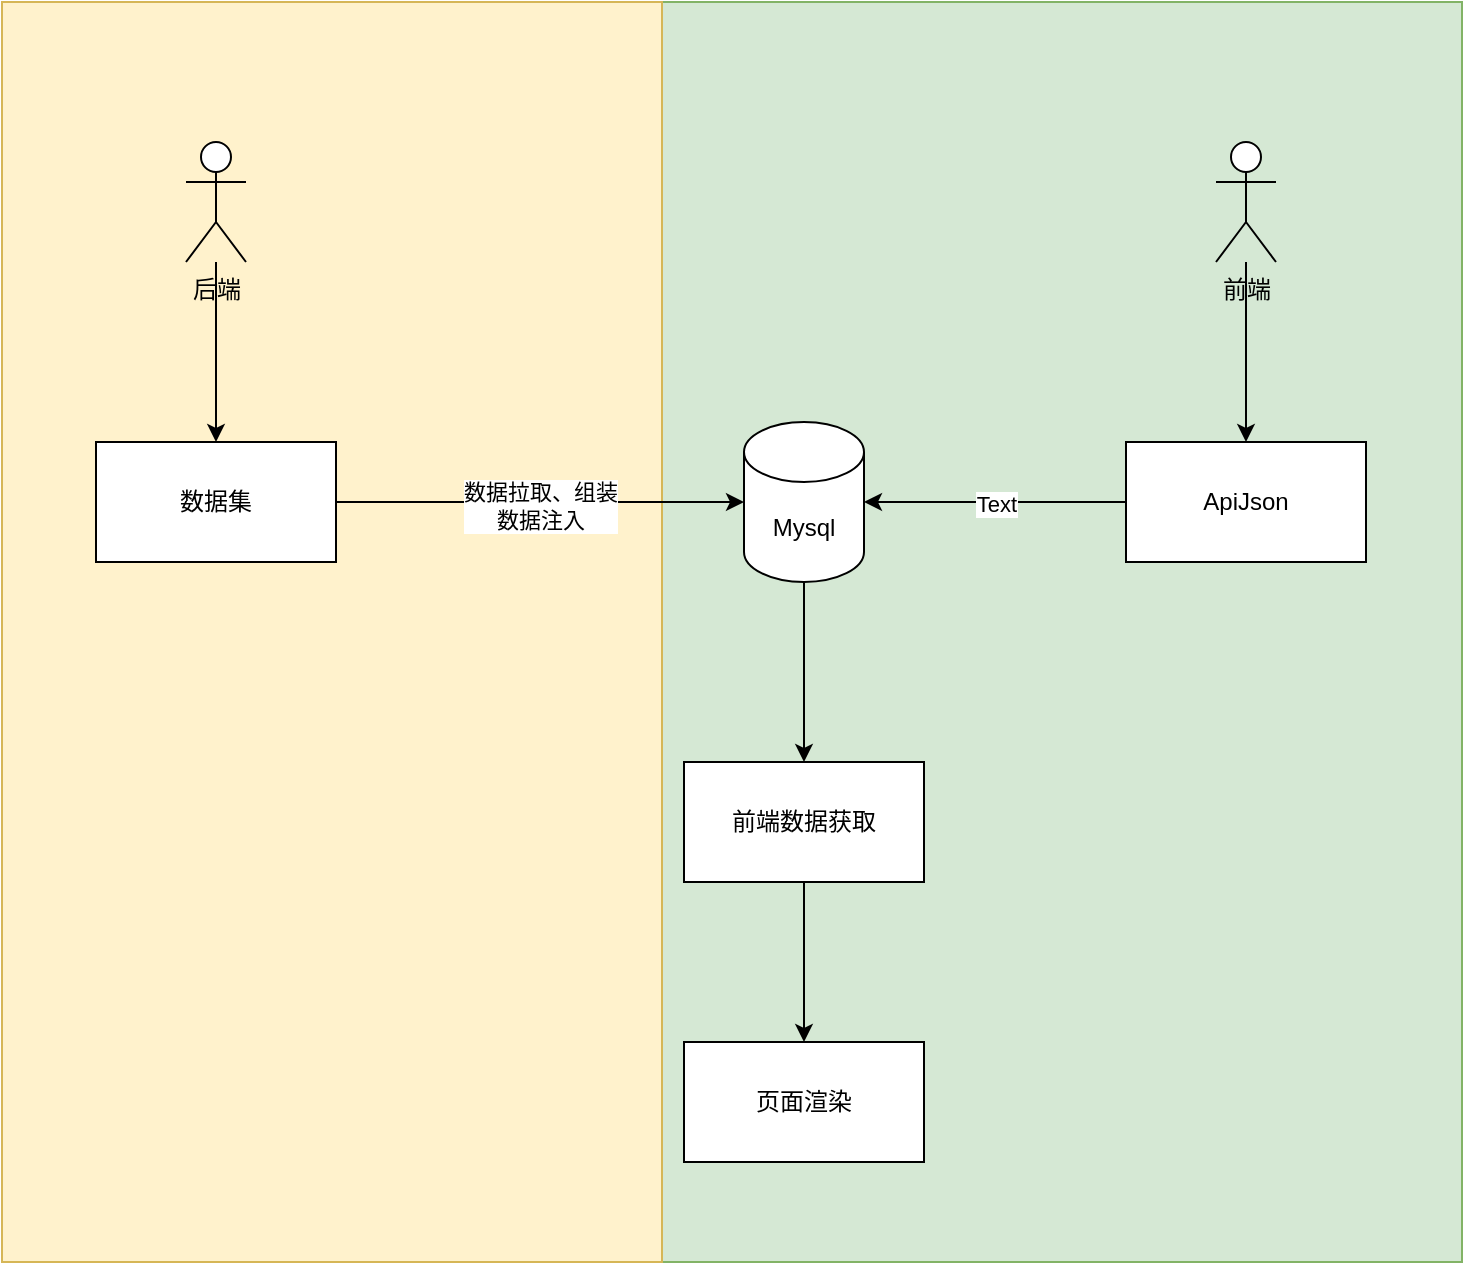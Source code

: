 <mxfile version="24.3.0" type="github">
  <diagram name="第 1 页" id="V3bjCGqsJ5IWE-Cr8PC0">
    <mxGraphModel dx="1173" dy="734" grid="1" gridSize="10" guides="1" tooltips="1" connect="1" arrows="1" fold="1" page="1" pageScale="1" pageWidth="827" pageHeight="1169" math="0" shadow="0">
      <root>
        <mxCell id="0" />
        <mxCell id="1" parent="0" />
        <mxCell id="4ANP9i2NN_yyuxEKh9a--18" value="" style="rounded=0;whiteSpace=wrap;html=1;fillColor=#d5e8d4;strokeColor=#82b366;" vertex="1" parent="1">
          <mxGeometry x="373" y="40" width="400" height="630" as="geometry" />
        </mxCell>
        <mxCell id="4ANP9i2NN_yyuxEKh9a--17" value="" style="rounded=0;whiteSpace=wrap;html=1;fillColor=#fff2cc;strokeColor=#d6b656;" vertex="1" parent="1">
          <mxGeometry x="43" y="40" width="330" height="630" as="geometry" />
        </mxCell>
        <mxCell id="4ANP9i2NN_yyuxEKh9a--5" value="" style="edgeStyle=orthogonalEdgeStyle;rounded=0;orthogonalLoop=1;jettySize=auto;html=1;entryX=0;entryY=0.5;entryDx=0;entryDy=0;entryPerimeter=0;" edge="1" parent="1" source="4ANP9i2NN_yyuxEKh9a--1" target="4ANP9i2NN_yyuxEKh9a--11">
          <mxGeometry relative="1" as="geometry">
            <mxPoint x="370" y="290" as="targetPoint" />
          </mxGeometry>
        </mxCell>
        <mxCell id="4ANP9i2NN_yyuxEKh9a--6" value="数据拉取、组装&lt;br&gt;数据注入" style="edgeLabel;html=1;align=center;verticalAlign=middle;resizable=0;points=[];" vertex="1" connectable="0" parent="4ANP9i2NN_yyuxEKh9a--5">
          <mxGeometry x="0.002" y="-2" relative="1" as="geometry">
            <mxPoint as="offset" />
          </mxGeometry>
        </mxCell>
        <mxCell id="4ANP9i2NN_yyuxEKh9a--1" value="数据集" style="rounded=0;whiteSpace=wrap;html=1;" vertex="1" parent="1">
          <mxGeometry x="90" y="260" width="120" height="60" as="geometry" />
        </mxCell>
        <mxCell id="4ANP9i2NN_yyuxEKh9a--7" value="" style="edgeStyle=orthogonalEdgeStyle;rounded=0;orthogonalLoop=1;jettySize=auto;html=1;" edge="1" parent="1" source="4ANP9i2NN_yyuxEKh9a--3" target="4ANP9i2NN_yyuxEKh9a--1">
          <mxGeometry relative="1" as="geometry" />
        </mxCell>
        <mxCell id="4ANP9i2NN_yyuxEKh9a--3" value="后端" style="shape=umlActor;verticalLabelPosition=bottom;verticalAlign=top;html=1;outlineConnect=0;" vertex="1" parent="1">
          <mxGeometry x="135" y="110" width="30" height="60" as="geometry" />
        </mxCell>
        <mxCell id="4ANP9i2NN_yyuxEKh9a--10" value="" style="edgeStyle=orthogonalEdgeStyle;rounded=0;orthogonalLoop=1;jettySize=auto;html=1;" edge="1" parent="1" source="4ANP9i2NN_yyuxEKh9a--8" target="4ANP9i2NN_yyuxEKh9a--9">
          <mxGeometry relative="1" as="geometry" />
        </mxCell>
        <mxCell id="4ANP9i2NN_yyuxEKh9a--8" value="前端" style="shape=umlActor;verticalLabelPosition=bottom;verticalAlign=top;html=1;outlineConnect=0;" vertex="1" parent="1">
          <mxGeometry x="650" y="110" width="30" height="60" as="geometry" />
        </mxCell>
        <mxCell id="4ANP9i2NN_yyuxEKh9a--9" value="ApiJson" style="whiteSpace=wrap;html=1;rounded=0;" vertex="1" parent="1">
          <mxGeometry x="605" y="260" width="120" height="60" as="geometry" />
        </mxCell>
        <mxCell id="4ANP9i2NN_yyuxEKh9a--14" value="" style="edgeStyle=orthogonalEdgeStyle;rounded=0;orthogonalLoop=1;jettySize=auto;html=1;" edge="1" parent="1" source="4ANP9i2NN_yyuxEKh9a--11" target="4ANP9i2NN_yyuxEKh9a--13">
          <mxGeometry relative="1" as="geometry" />
        </mxCell>
        <mxCell id="4ANP9i2NN_yyuxEKh9a--11" value="Mysql" style="shape=cylinder3;whiteSpace=wrap;html=1;boundedLbl=1;backgroundOutline=1;size=15;" vertex="1" parent="1">
          <mxGeometry x="414" y="250" width="60" height="80" as="geometry" />
        </mxCell>
        <mxCell id="4ANP9i2NN_yyuxEKh9a--12" style="edgeStyle=orthogonalEdgeStyle;rounded=0;orthogonalLoop=1;jettySize=auto;html=1;entryX=1;entryY=0.5;entryDx=0;entryDy=0;entryPerimeter=0;" edge="1" parent="1" source="4ANP9i2NN_yyuxEKh9a--9" target="4ANP9i2NN_yyuxEKh9a--11">
          <mxGeometry relative="1" as="geometry" />
        </mxCell>
        <mxCell id="4ANP9i2NN_yyuxEKh9a--19" value="Text" style="edgeLabel;html=1;align=center;verticalAlign=middle;resizable=0;points=[];" vertex="1" connectable="0" parent="4ANP9i2NN_yyuxEKh9a--12">
          <mxGeometry x="-0.005" y="1" relative="1" as="geometry">
            <mxPoint as="offset" />
          </mxGeometry>
        </mxCell>
        <mxCell id="4ANP9i2NN_yyuxEKh9a--16" value="" style="edgeStyle=orthogonalEdgeStyle;rounded=0;orthogonalLoop=1;jettySize=auto;html=1;" edge="1" parent="1" source="4ANP9i2NN_yyuxEKh9a--13" target="4ANP9i2NN_yyuxEKh9a--15">
          <mxGeometry relative="1" as="geometry" />
        </mxCell>
        <mxCell id="4ANP9i2NN_yyuxEKh9a--13" value="前端数据获取" style="whiteSpace=wrap;html=1;" vertex="1" parent="1">
          <mxGeometry x="384" y="420" width="120" height="60" as="geometry" />
        </mxCell>
        <mxCell id="4ANP9i2NN_yyuxEKh9a--15" value="页面渲染" style="whiteSpace=wrap;html=1;" vertex="1" parent="1">
          <mxGeometry x="384" y="560" width="120" height="60" as="geometry" />
        </mxCell>
      </root>
    </mxGraphModel>
  </diagram>
</mxfile>

